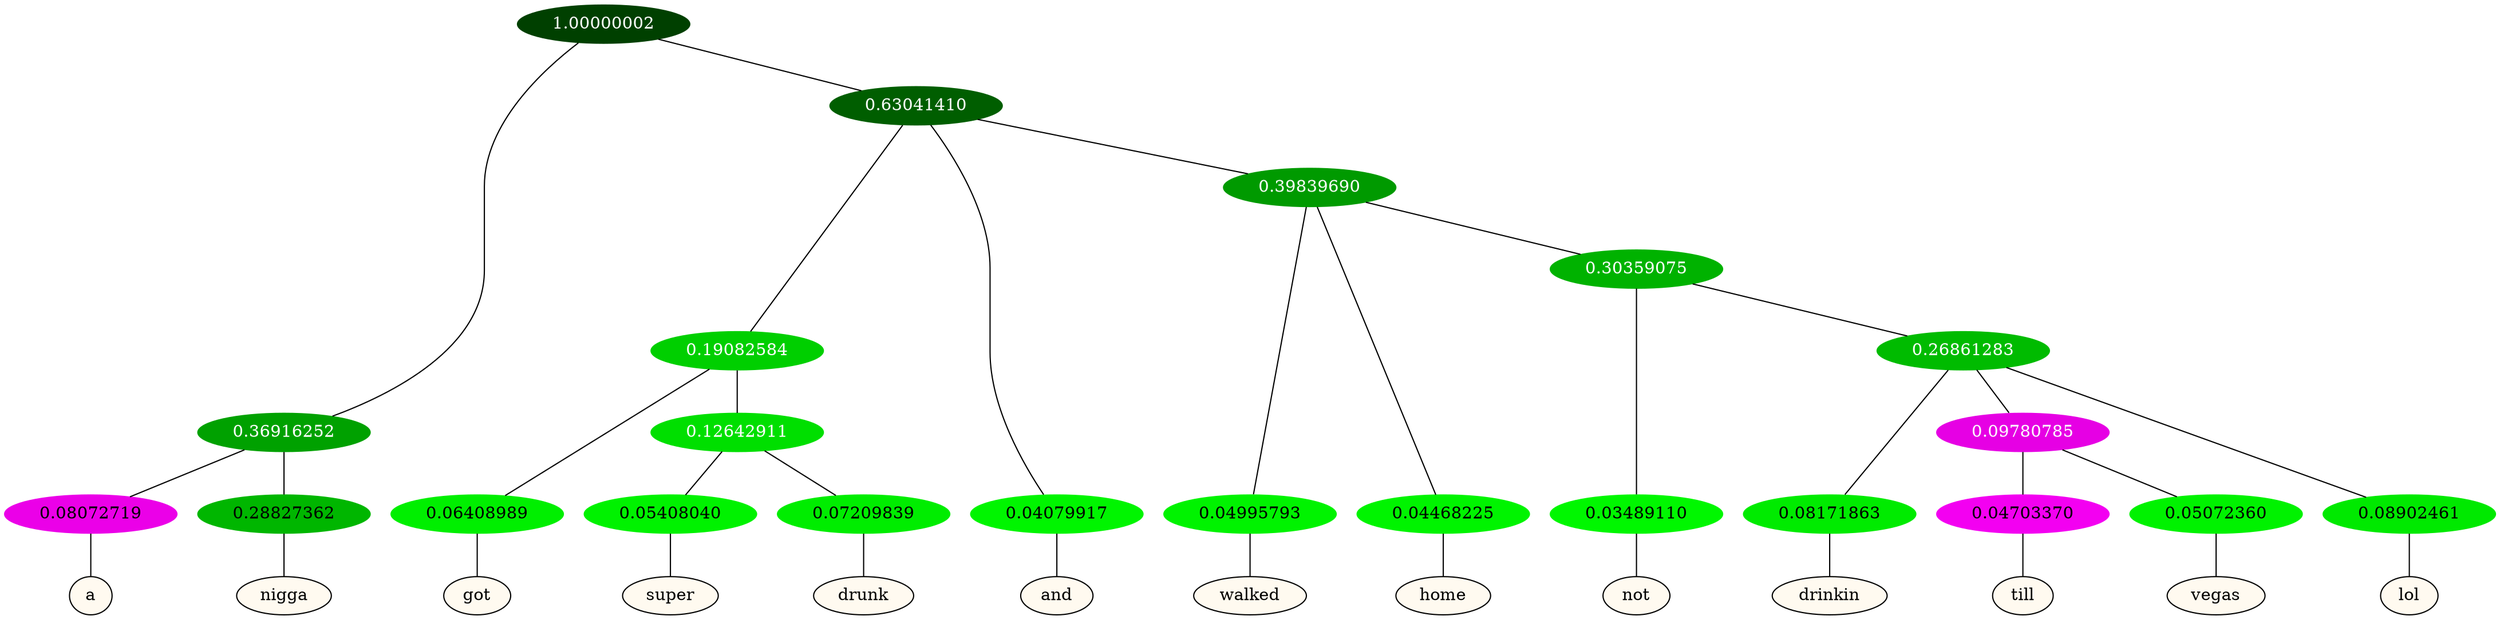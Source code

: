graph {
	node [format=png height=0.15 nodesep=0.001 ordering=out overlap=prism overlap_scaling=0.01 ranksep=0.001 ratio=0.2 style=filled width=0.15]
	{
		rank=same
		a_w_3 [label=a color=black fillcolor=floralwhite style="filled,solid"]
		a_w_4 [label=nigga color=black fillcolor=floralwhite style="filled,solid"]
		a_w_8 [label=got color=black fillcolor=floralwhite style="filled,solid"]
		a_w_13 [label=super color=black fillcolor=floralwhite style="filled,solid"]
		a_w_14 [label=drunk color=black fillcolor=floralwhite style="filled,solid"]
		a_w_6 [label=and color=black fillcolor=floralwhite style="filled,solid"]
		a_w_10 [label=walked color=black fillcolor=floralwhite style="filled,solid"]
		a_w_11 [label=home color=black fillcolor=floralwhite style="filled,solid"]
		a_w_15 [label=not color=black fillcolor=floralwhite style="filled,solid"]
		a_w_17 [label=drinkin color=black fillcolor=floralwhite style="filled,solid"]
		a_w_20 [label=till color=black fillcolor=floralwhite style="filled,solid"]
		a_w_21 [label=vegas color=black fillcolor=floralwhite style="filled,solid"]
		a_w_19 [label=lol color=black fillcolor=floralwhite style="filled,solid"]
	}
	a_n_3 -- a_w_3
	a_n_4 -- a_w_4
	a_n_8 -- a_w_8
	a_n_13 -- a_w_13
	a_n_14 -- a_w_14
	a_n_6 -- a_w_6
	a_n_10 -- a_w_10
	a_n_11 -- a_w_11
	a_n_15 -- a_w_15
	a_n_17 -- a_w_17
	a_n_20 -- a_w_20
	a_n_21 -- a_w_21
	a_n_19 -- a_w_19
	{
		rank=same
		a_n_3 [label=0.08072719 color="0.835 1.000 0.919" fontcolor=black]
		a_n_4 [label=0.28827362 color="0.334 1.000 0.712" fontcolor=black]
		a_n_8 [label=0.06408989 color="0.334 1.000 0.936" fontcolor=black]
		a_n_13 [label=0.05408040 color="0.334 1.000 0.946" fontcolor=black]
		a_n_14 [label=0.07209839 color="0.334 1.000 0.928" fontcolor=black]
		a_n_6 [label=0.04079917 color="0.334 1.000 0.959" fontcolor=black]
		a_n_10 [label=0.04995793 color="0.334 1.000 0.950" fontcolor=black]
		a_n_11 [label=0.04468225 color="0.334 1.000 0.955" fontcolor=black]
		a_n_15 [label=0.03489110 color="0.334 1.000 0.965" fontcolor=black]
		a_n_17 [label=0.08171863 color="0.334 1.000 0.918" fontcolor=black]
		a_n_20 [label=0.04703370 color="0.835 1.000 0.953" fontcolor=black]
		a_n_21 [label=0.05072360 color="0.334 1.000 0.949" fontcolor=black]
		a_n_19 [label=0.08902461 color="0.334 1.000 0.911" fontcolor=black]
	}
	a_n_0 [label=1.00000002 color="0.334 1.000 0.250" fontcolor=grey99]
	a_n_1 [label=0.36916252 color="0.334 1.000 0.631" fontcolor=grey99]
	a_n_0 -- a_n_1
	a_n_2 [label=0.63041410 color="0.334 1.000 0.370" fontcolor=grey99]
	a_n_0 -- a_n_2
	a_n_1 -- a_n_3
	a_n_1 -- a_n_4
	a_n_5 [label=0.19082584 color="0.334 1.000 0.809" fontcolor=grey99]
	a_n_2 -- a_n_5
	a_n_2 -- a_n_6
	a_n_7 [label=0.39839690 color="0.334 1.000 0.602" fontcolor=grey99]
	a_n_2 -- a_n_7
	a_n_5 -- a_n_8
	a_n_9 [label=0.12642911 color="0.334 1.000 0.874" fontcolor=grey99]
	a_n_5 -- a_n_9
	a_n_7 -- a_n_10
	a_n_7 -- a_n_11
	a_n_12 [label=0.30359075 color="0.334 1.000 0.696" fontcolor=grey99]
	a_n_7 -- a_n_12
	a_n_9 -- a_n_13
	a_n_9 -- a_n_14
	a_n_12 -- a_n_15
	a_n_16 [label=0.26861283 color="0.334 1.000 0.731" fontcolor=grey99]
	a_n_12 -- a_n_16
	a_n_16 -- a_n_17
	a_n_18 [label=0.09780785 color="0.835 1.000 0.902" fontcolor=grey99]
	a_n_16 -- a_n_18
	a_n_16 -- a_n_19
	a_n_18 -- a_n_20
	a_n_18 -- a_n_21
}
